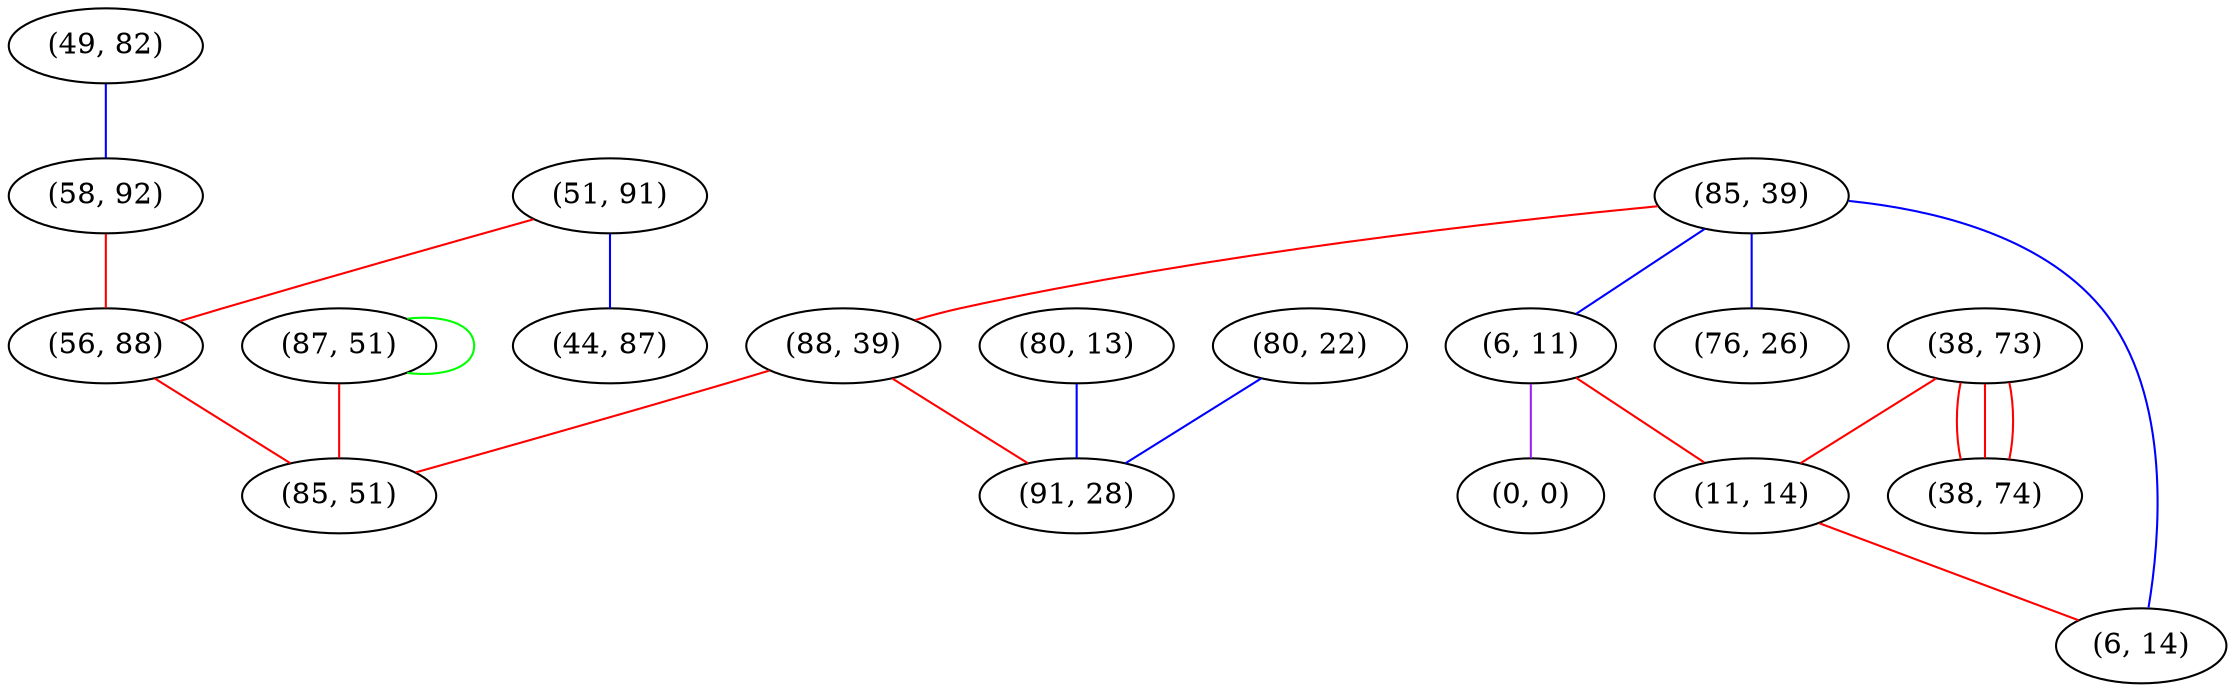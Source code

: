graph "" {
"(49, 82)";
"(87, 51)";
"(38, 73)";
"(85, 39)";
"(88, 39)";
"(6, 11)";
"(80, 13)";
"(38, 74)";
"(51, 91)";
"(0, 0)";
"(58, 92)";
"(80, 22)";
"(56, 88)";
"(11, 14)";
"(76, 26)";
"(44, 87)";
"(85, 51)";
"(91, 28)";
"(6, 14)";
"(49, 82)" -- "(58, 92)"  [color=blue, key=0, weight=3];
"(87, 51)" -- "(87, 51)"  [color=green, key=0, weight=2];
"(87, 51)" -- "(85, 51)"  [color=red, key=0, weight=1];
"(38, 73)" -- "(38, 74)"  [color=red, key=0, weight=1];
"(38, 73)" -- "(38, 74)"  [color=red, key=1, weight=1];
"(38, 73)" -- "(38, 74)"  [color=red, key=2, weight=1];
"(38, 73)" -- "(11, 14)"  [color=red, key=0, weight=1];
"(85, 39)" -- "(6, 11)"  [color=blue, key=0, weight=3];
"(85, 39)" -- "(76, 26)"  [color=blue, key=0, weight=3];
"(85, 39)" -- "(88, 39)"  [color=red, key=0, weight=1];
"(85, 39)" -- "(6, 14)"  [color=blue, key=0, weight=3];
"(88, 39)" -- "(91, 28)"  [color=red, key=0, weight=1];
"(88, 39)" -- "(85, 51)"  [color=red, key=0, weight=1];
"(6, 11)" -- "(0, 0)"  [color=purple, key=0, weight=4];
"(6, 11)" -- "(11, 14)"  [color=red, key=0, weight=1];
"(80, 13)" -- "(91, 28)"  [color=blue, key=0, weight=3];
"(51, 91)" -- "(44, 87)"  [color=blue, key=0, weight=3];
"(51, 91)" -- "(56, 88)"  [color=red, key=0, weight=1];
"(58, 92)" -- "(56, 88)"  [color=red, key=0, weight=1];
"(80, 22)" -- "(91, 28)"  [color=blue, key=0, weight=3];
"(56, 88)" -- "(85, 51)"  [color=red, key=0, weight=1];
"(11, 14)" -- "(6, 14)"  [color=red, key=0, weight=1];
}
